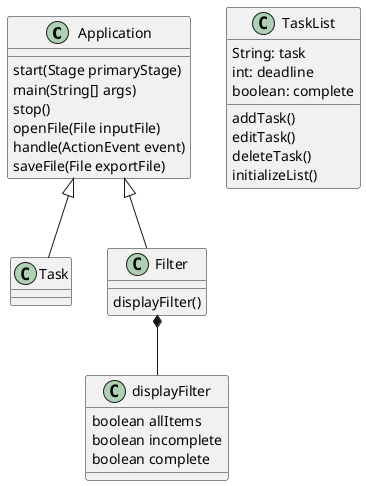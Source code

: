 @startuml
'https://plantuml.com/class-diagram


class Application {
start(Stage primaryStage)
main(String[] args)
stop()
openFile(File inputFile)
handle(ActionEvent event)
saveFile(File exportFile)
}

Application <|-- Task
class TaskList {
String: task
int: deadline
boolean: complete
addTask()
editTask()
deleteTask()
initializeList()
}
Application <|-- Filter
class Filter{
displayFilter()
}

Filter *-- displayFilter
displayFilter : boolean allItems
displayFilter : boolean incomplete
displayFilter : boolean complete

@enduml